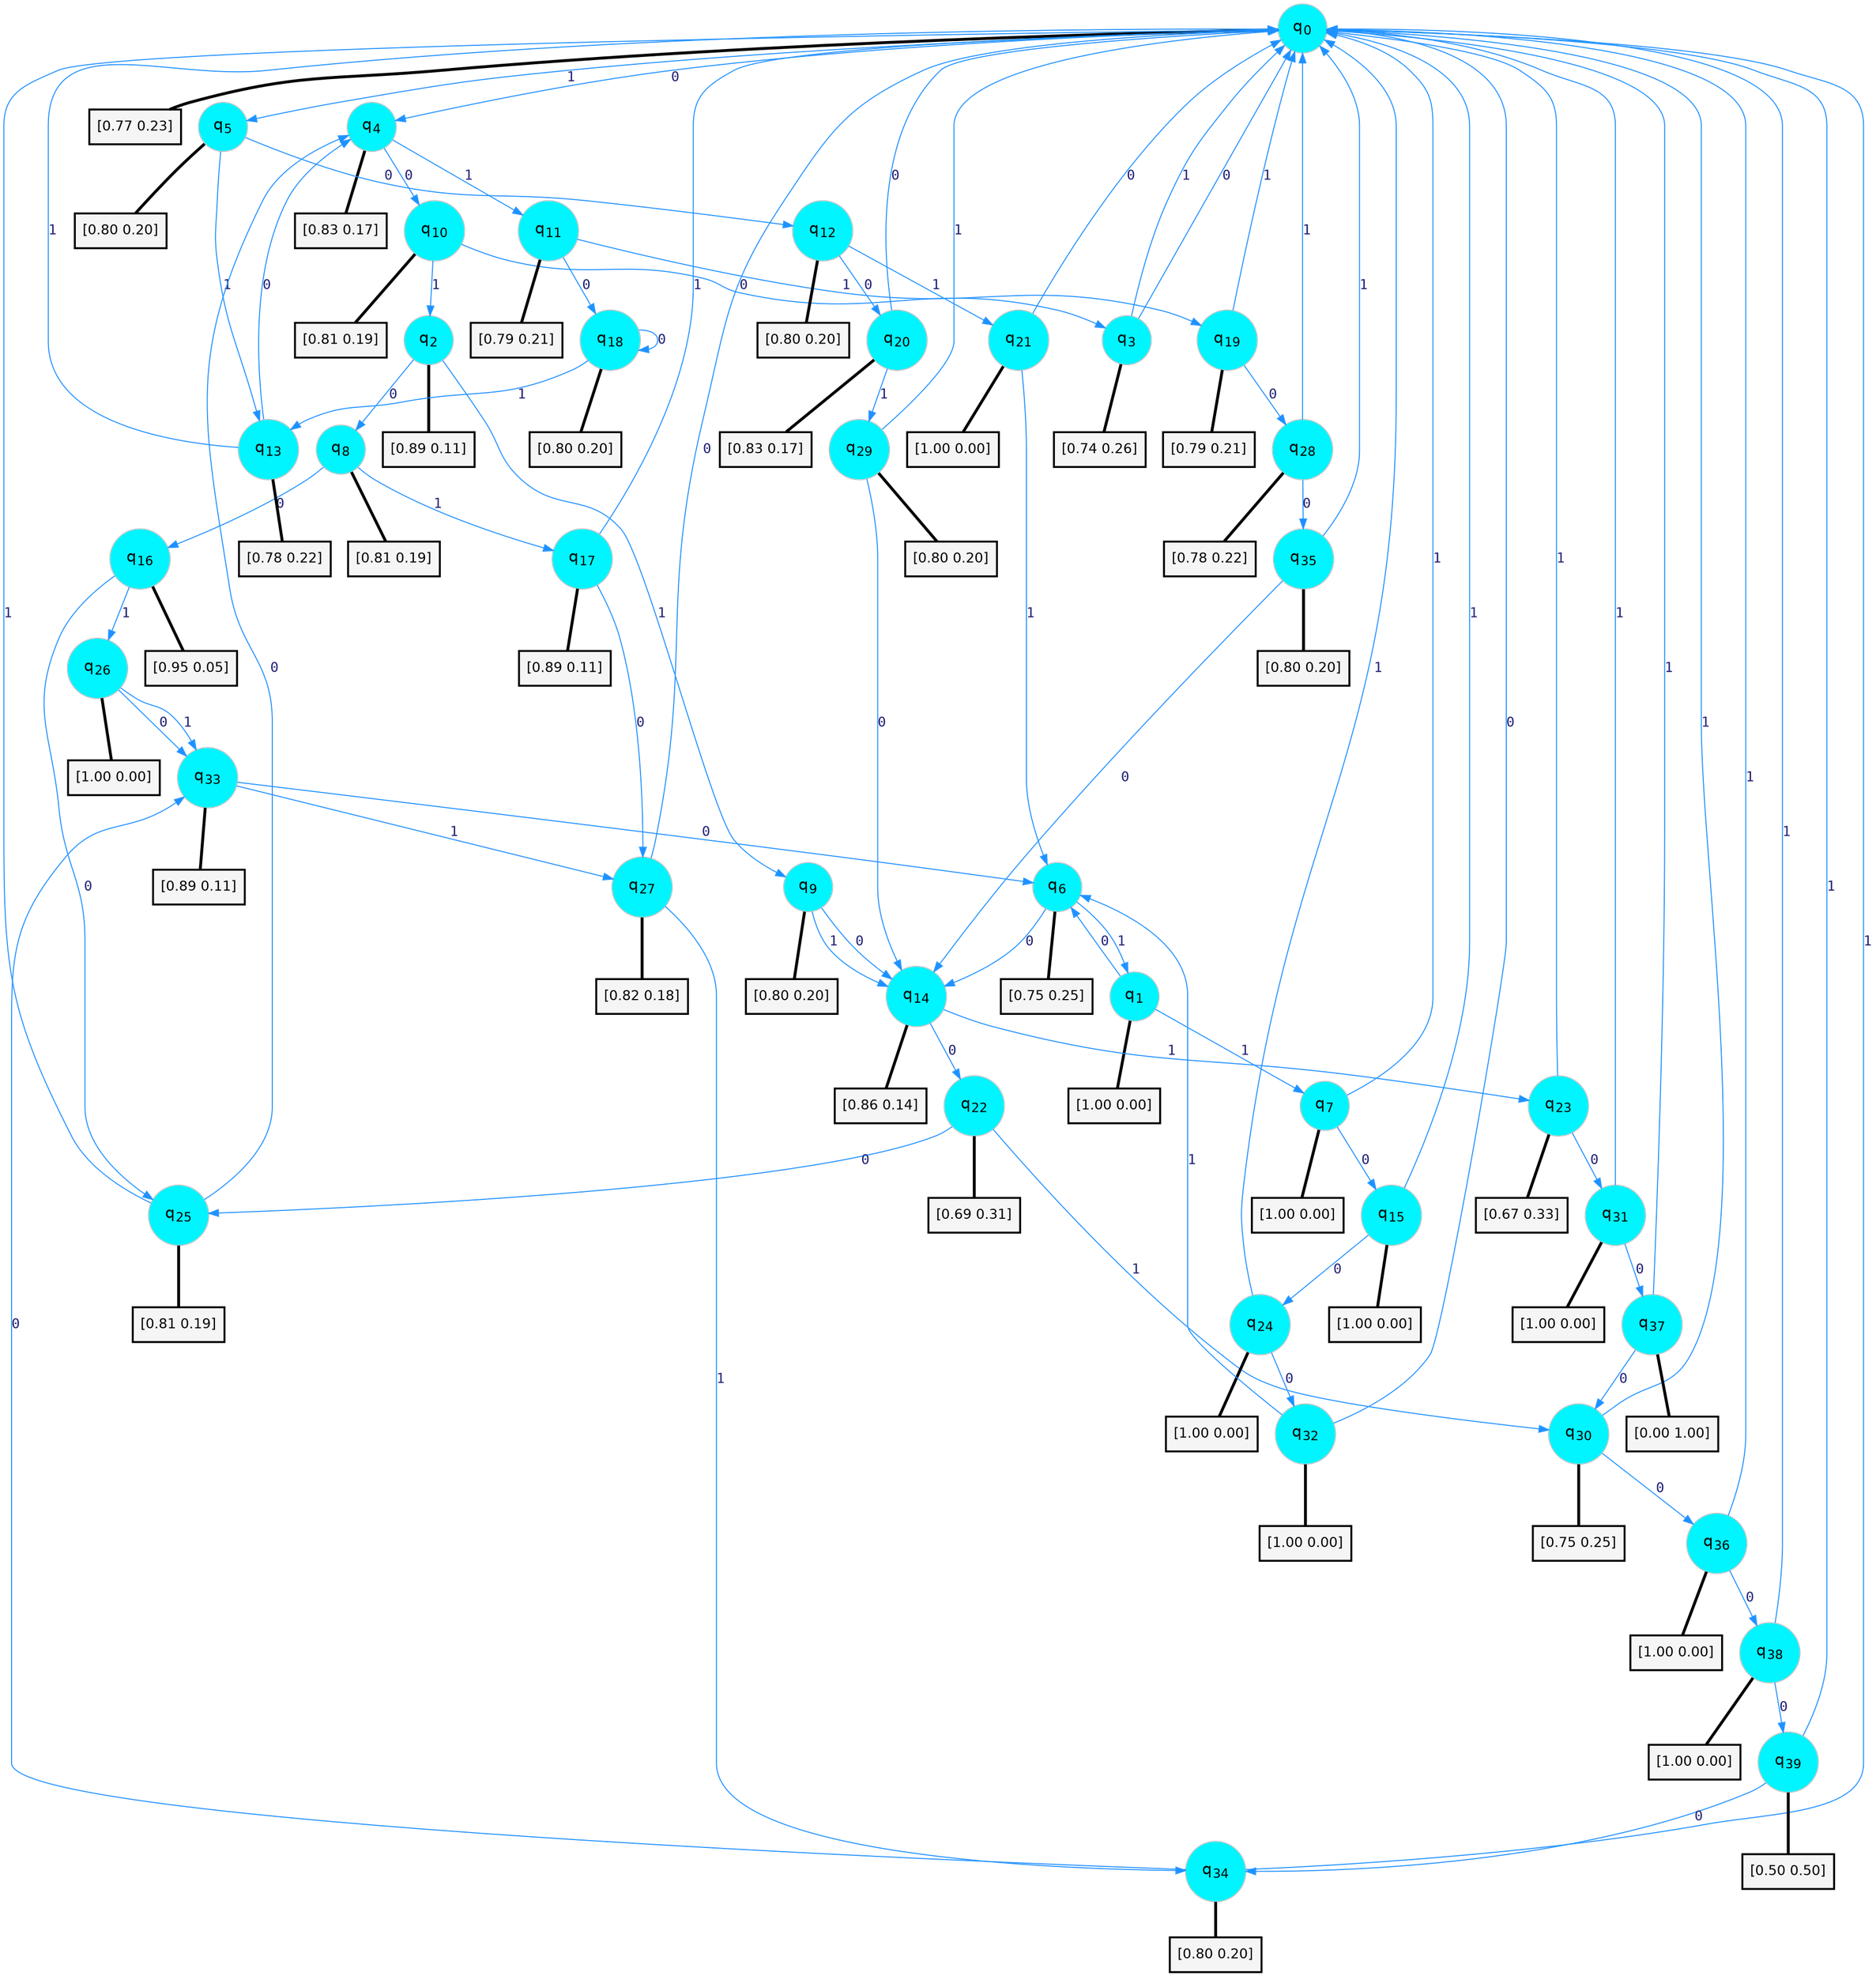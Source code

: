digraph G {
graph [
bgcolor=transparent, dpi=300, rankdir=TD, size="40,25"];
node [
color=gray, fillcolor=turquoise1, fontcolor=black, fontname=Helvetica, fontsize=16, fontweight=bold, shape=circle, style=filled];
edge [
arrowsize=1, color=dodgerblue1, fontcolor=midnightblue, fontname=courier, fontweight=bold, penwidth=1, style=solid, weight=20];
0[label=<q<SUB>0</SUB>>];
1[label=<q<SUB>1</SUB>>];
2[label=<q<SUB>2</SUB>>];
3[label=<q<SUB>3</SUB>>];
4[label=<q<SUB>4</SUB>>];
5[label=<q<SUB>5</SUB>>];
6[label=<q<SUB>6</SUB>>];
7[label=<q<SUB>7</SUB>>];
8[label=<q<SUB>8</SUB>>];
9[label=<q<SUB>9</SUB>>];
10[label=<q<SUB>10</SUB>>];
11[label=<q<SUB>11</SUB>>];
12[label=<q<SUB>12</SUB>>];
13[label=<q<SUB>13</SUB>>];
14[label=<q<SUB>14</SUB>>];
15[label=<q<SUB>15</SUB>>];
16[label=<q<SUB>16</SUB>>];
17[label=<q<SUB>17</SUB>>];
18[label=<q<SUB>18</SUB>>];
19[label=<q<SUB>19</SUB>>];
20[label=<q<SUB>20</SUB>>];
21[label=<q<SUB>21</SUB>>];
22[label=<q<SUB>22</SUB>>];
23[label=<q<SUB>23</SUB>>];
24[label=<q<SUB>24</SUB>>];
25[label=<q<SUB>25</SUB>>];
26[label=<q<SUB>26</SUB>>];
27[label=<q<SUB>27</SUB>>];
28[label=<q<SUB>28</SUB>>];
29[label=<q<SUB>29</SUB>>];
30[label=<q<SUB>30</SUB>>];
31[label=<q<SUB>31</SUB>>];
32[label=<q<SUB>32</SUB>>];
33[label=<q<SUB>33</SUB>>];
34[label=<q<SUB>34</SUB>>];
35[label=<q<SUB>35</SUB>>];
36[label=<q<SUB>36</SUB>>];
37[label=<q<SUB>37</SUB>>];
38[label=<q<SUB>38</SUB>>];
39[label=<q<SUB>39</SUB>>];
40[label="[0.77 0.23]", shape=box,fontcolor=black, fontname=Helvetica, fontsize=14, penwidth=2, fillcolor=whitesmoke,color=black];
41[label="[1.00 0.00]", shape=box,fontcolor=black, fontname=Helvetica, fontsize=14, penwidth=2, fillcolor=whitesmoke,color=black];
42[label="[0.89 0.11]", shape=box,fontcolor=black, fontname=Helvetica, fontsize=14, penwidth=2, fillcolor=whitesmoke,color=black];
43[label="[0.74 0.26]", shape=box,fontcolor=black, fontname=Helvetica, fontsize=14, penwidth=2, fillcolor=whitesmoke,color=black];
44[label="[0.83 0.17]", shape=box,fontcolor=black, fontname=Helvetica, fontsize=14, penwidth=2, fillcolor=whitesmoke,color=black];
45[label="[0.80 0.20]", shape=box,fontcolor=black, fontname=Helvetica, fontsize=14, penwidth=2, fillcolor=whitesmoke,color=black];
46[label="[0.75 0.25]", shape=box,fontcolor=black, fontname=Helvetica, fontsize=14, penwidth=2, fillcolor=whitesmoke,color=black];
47[label="[1.00 0.00]", shape=box,fontcolor=black, fontname=Helvetica, fontsize=14, penwidth=2, fillcolor=whitesmoke,color=black];
48[label="[0.81 0.19]", shape=box,fontcolor=black, fontname=Helvetica, fontsize=14, penwidth=2, fillcolor=whitesmoke,color=black];
49[label="[0.80 0.20]", shape=box,fontcolor=black, fontname=Helvetica, fontsize=14, penwidth=2, fillcolor=whitesmoke,color=black];
50[label="[0.81 0.19]", shape=box,fontcolor=black, fontname=Helvetica, fontsize=14, penwidth=2, fillcolor=whitesmoke,color=black];
51[label="[0.79 0.21]", shape=box,fontcolor=black, fontname=Helvetica, fontsize=14, penwidth=2, fillcolor=whitesmoke,color=black];
52[label="[0.80 0.20]", shape=box,fontcolor=black, fontname=Helvetica, fontsize=14, penwidth=2, fillcolor=whitesmoke,color=black];
53[label="[0.78 0.22]", shape=box,fontcolor=black, fontname=Helvetica, fontsize=14, penwidth=2, fillcolor=whitesmoke,color=black];
54[label="[0.86 0.14]", shape=box,fontcolor=black, fontname=Helvetica, fontsize=14, penwidth=2, fillcolor=whitesmoke,color=black];
55[label="[1.00 0.00]", shape=box,fontcolor=black, fontname=Helvetica, fontsize=14, penwidth=2, fillcolor=whitesmoke,color=black];
56[label="[0.95 0.05]", shape=box,fontcolor=black, fontname=Helvetica, fontsize=14, penwidth=2, fillcolor=whitesmoke,color=black];
57[label="[0.89 0.11]", shape=box,fontcolor=black, fontname=Helvetica, fontsize=14, penwidth=2, fillcolor=whitesmoke,color=black];
58[label="[0.80 0.20]", shape=box,fontcolor=black, fontname=Helvetica, fontsize=14, penwidth=2, fillcolor=whitesmoke,color=black];
59[label="[0.79 0.21]", shape=box,fontcolor=black, fontname=Helvetica, fontsize=14, penwidth=2, fillcolor=whitesmoke,color=black];
60[label="[0.83 0.17]", shape=box,fontcolor=black, fontname=Helvetica, fontsize=14, penwidth=2, fillcolor=whitesmoke,color=black];
61[label="[1.00 0.00]", shape=box,fontcolor=black, fontname=Helvetica, fontsize=14, penwidth=2, fillcolor=whitesmoke,color=black];
62[label="[0.69 0.31]", shape=box,fontcolor=black, fontname=Helvetica, fontsize=14, penwidth=2, fillcolor=whitesmoke,color=black];
63[label="[0.67 0.33]", shape=box,fontcolor=black, fontname=Helvetica, fontsize=14, penwidth=2, fillcolor=whitesmoke,color=black];
64[label="[1.00 0.00]", shape=box,fontcolor=black, fontname=Helvetica, fontsize=14, penwidth=2, fillcolor=whitesmoke,color=black];
65[label="[0.81 0.19]", shape=box,fontcolor=black, fontname=Helvetica, fontsize=14, penwidth=2, fillcolor=whitesmoke,color=black];
66[label="[1.00 0.00]", shape=box,fontcolor=black, fontname=Helvetica, fontsize=14, penwidth=2, fillcolor=whitesmoke,color=black];
67[label="[0.82 0.18]", shape=box,fontcolor=black, fontname=Helvetica, fontsize=14, penwidth=2, fillcolor=whitesmoke,color=black];
68[label="[0.78 0.22]", shape=box,fontcolor=black, fontname=Helvetica, fontsize=14, penwidth=2, fillcolor=whitesmoke,color=black];
69[label="[0.80 0.20]", shape=box,fontcolor=black, fontname=Helvetica, fontsize=14, penwidth=2, fillcolor=whitesmoke,color=black];
70[label="[0.75 0.25]", shape=box,fontcolor=black, fontname=Helvetica, fontsize=14, penwidth=2, fillcolor=whitesmoke,color=black];
71[label="[1.00 0.00]", shape=box,fontcolor=black, fontname=Helvetica, fontsize=14, penwidth=2, fillcolor=whitesmoke,color=black];
72[label="[1.00 0.00]", shape=box,fontcolor=black, fontname=Helvetica, fontsize=14, penwidth=2, fillcolor=whitesmoke,color=black];
73[label="[0.89 0.11]", shape=box,fontcolor=black, fontname=Helvetica, fontsize=14, penwidth=2, fillcolor=whitesmoke,color=black];
74[label="[0.80 0.20]", shape=box,fontcolor=black, fontname=Helvetica, fontsize=14, penwidth=2, fillcolor=whitesmoke,color=black];
75[label="[0.80 0.20]", shape=box,fontcolor=black, fontname=Helvetica, fontsize=14, penwidth=2, fillcolor=whitesmoke,color=black];
76[label="[1.00 0.00]", shape=box,fontcolor=black, fontname=Helvetica, fontsize=14, penwidth=2, fillcolor=whitesmoke,color=black];
77[label="[0.00 1.00]", shape=box,fontcolor=black, fontname=Helvetica, fontsize=14, penwidth=2, fillcolor=whitesmoke,color=black];
78[label="[1.00 0.00]", shape=box,fontcolor=black, fontname=Helvetica, fontsize=14, penwidth=2, fillcolor=whitesmoke,color=black];
79[label="[0.50 0.50]", shape=box,fontcolor=black, fontname=Helvetica, fontsize=14, penwidth=2, fillcolor=whitesmoke,color=black];
0->4 [label=0];
0->5 [label=1];
0->40 [arrowhead=none, penwidth=3,color=black];
1->6 [label=0];
1->7 [label=1];
1->41 [arrowhead=none, penwidth=3,color=black];
2->8 [label=0];
2->9 [label=1];
2->42 [arrowhead=none, penwidth=3,color=black];
3->0 [label=0];
3->0 [label=1];
3->43 [arrowhead=none, penwidth=3,color=black];
4->10 [label=0];
4->11 [label=1];
4->44 [arrowhead=none, penwidth=3,color=black];
5->12 [label=0];
5->13 [label=1];
5->45 [arrowhead=none, penwidth=3,color=black];
6->14 [label=0];
6->1 [label=1];
6->46 [arrowhead=none, penwidth=3,color=black];
7->15 [label=0];
7->0 [label=1];
7->47 [arrowhead=none, penwidth=3,color=black];
8->16 [label=0];
8->17 [label=1];
8->48 [arrowhead=none, penwidth=3,color=black];
9->14 [label=0];
9->14 [label=1];
9->49 [arrowhead=none, penwidth=3,color=black];
10->3 [label=0];
10->2 [label=1];
10->50 [arrowhead=none, penwidth=3,color=black];
11->18 [label=0];
11->19 [label=1];
11->51 [arrowhead=none, penwidth=3,color=black];
12->20 [label=0];
12->21 [label=1];
12->52 [arrowhead=none, penwidth=3,color=black];
13->4 [label=0];
13->0 [label=1];
13->53 [arrowhead=none, penwidth=3,color=black];
14->22 [label=0];
14->23 [label=1];
14->54 [arrowhead=none, penwidth=3,color=black];
15->24 [label=0];
15->0 [label=1];
15->55 [arrowhead=none, penwidth=3,color=black];
16->25 [label=0];
16->26 [label=1];
16->56 [arrowhead=none, penwidth=3,color=black];
17->27 [label=0];
17->0 [label=1];
17->57 [arrowhead=none, penwidth=3,color=black];
18->18 [label=0];
18->13 [label=1];
18->58 [arrowhead=none, penwidth=3,color=black];
19->28 [label=0];
19->0 [label=1];
19->59 [arrowhead=none, penwidth=3,color=black];
20->0 [label=0];
20->29 [label=1];
20->60 [arrowhead=none, penwidth=3,color=black];
21->0 [label=0];
21->6 [label=1];
21->61 [arrowhead=none, penwidth=3,color=black];
22->25 [label=0];
22->30 [label=1];
22->62 [arrowhead=none, penwidth=3,color=black];
23->31 [label=0];
23->0 [label=1];
23->63 [arrowhead=none, penwidth=3,color=black];
24->32 [label=0];
24->0 [label=1];
24->64 [arrowhead=none, penwidth=3,color=black];
25->4 [label=0];
25->0 [label=1];
25->65 [arrowhead=none, penwidth=3,color=black];
26->33 [label=0];
26->33 [label=1];
26->66 [arrowhead=none, penwidth=3,color=black];
27->0 [label=0];
27->34 [label=1];
27->67 [arrowhead=none, penwidth=3,color=black];
28->35 [label=0];
28->0 [label=1];
28->68 [arrowhead=none, penwidth=3,color=black];
29->14 [label=0];
29->0 [label=1];
29->69 [arrowhead=none, penwidth=3,color=black];
30->36 [label=0];
30->0 [label=1];
30->70 [arrowhead=none, penwidth=3,color=black];
31->37 [label=0];
31->0 [label=1];
31->71 [arrowhead=none, penwidth=3,color=black];
32->0 [label=0];
32->6 [label=1];
32->72 [arrowhead=none, penwidth=3,color=black];
33->6 [label=0];
33->27 [label=1];
33->73 [arrowhead=none, penwidth=3,color=black];
34->33 [label=0];
34->0 [label=1];
34->74 [arrowhead=none, penwidth=3,color=black];
35->14 [label=0];
35->0 [label=1];
35->75 [arrowhead=none, penwidth=3,color=black];
36->38 [label=0];
36->0 [label=1];
36->76 [arrowhead=none, penwidth=3,color=black];
37->30 [label=0];
37->0 [label=1];
37->77 [arrowhead=none, penwidth=3,color=black];
38->39 [label=0];
38->0 [label=1];
38->78 [arrowhead=none, penwidth=3,color=black];
39->34 [label=0];
39->0 [label=1];
39->79 [arrowhead=none, penwidth=3,color=black];
}
